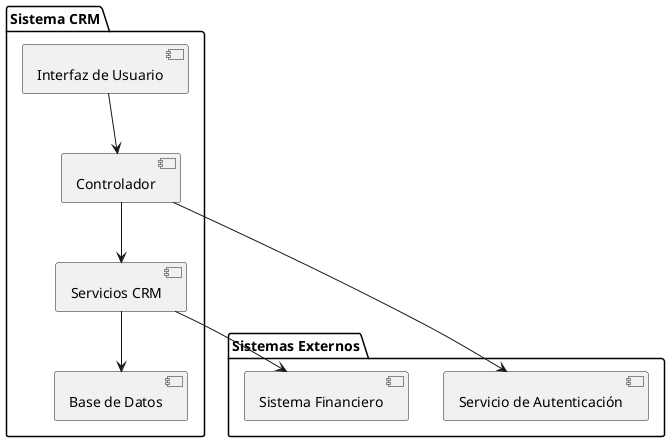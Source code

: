 @startuml

package "Sistema CRM" {
  component "Interfaz de Usuario" as UI
  component "Controlador" as Controller
  component "Servicios CRM" as CRM_Services
  component "Base de Datos" as Database
}

package "Sistemas Externos" {
  component "Sistema Financiero" as Financial_System
  component "Servicio de Autenticación" as Auth_Service
}

UI --> Controller
Controller --> CRM_Services
CRM_Services --> Database
CRM_Services --> Financial_System
Controller --> Auth_Service

@enduml
